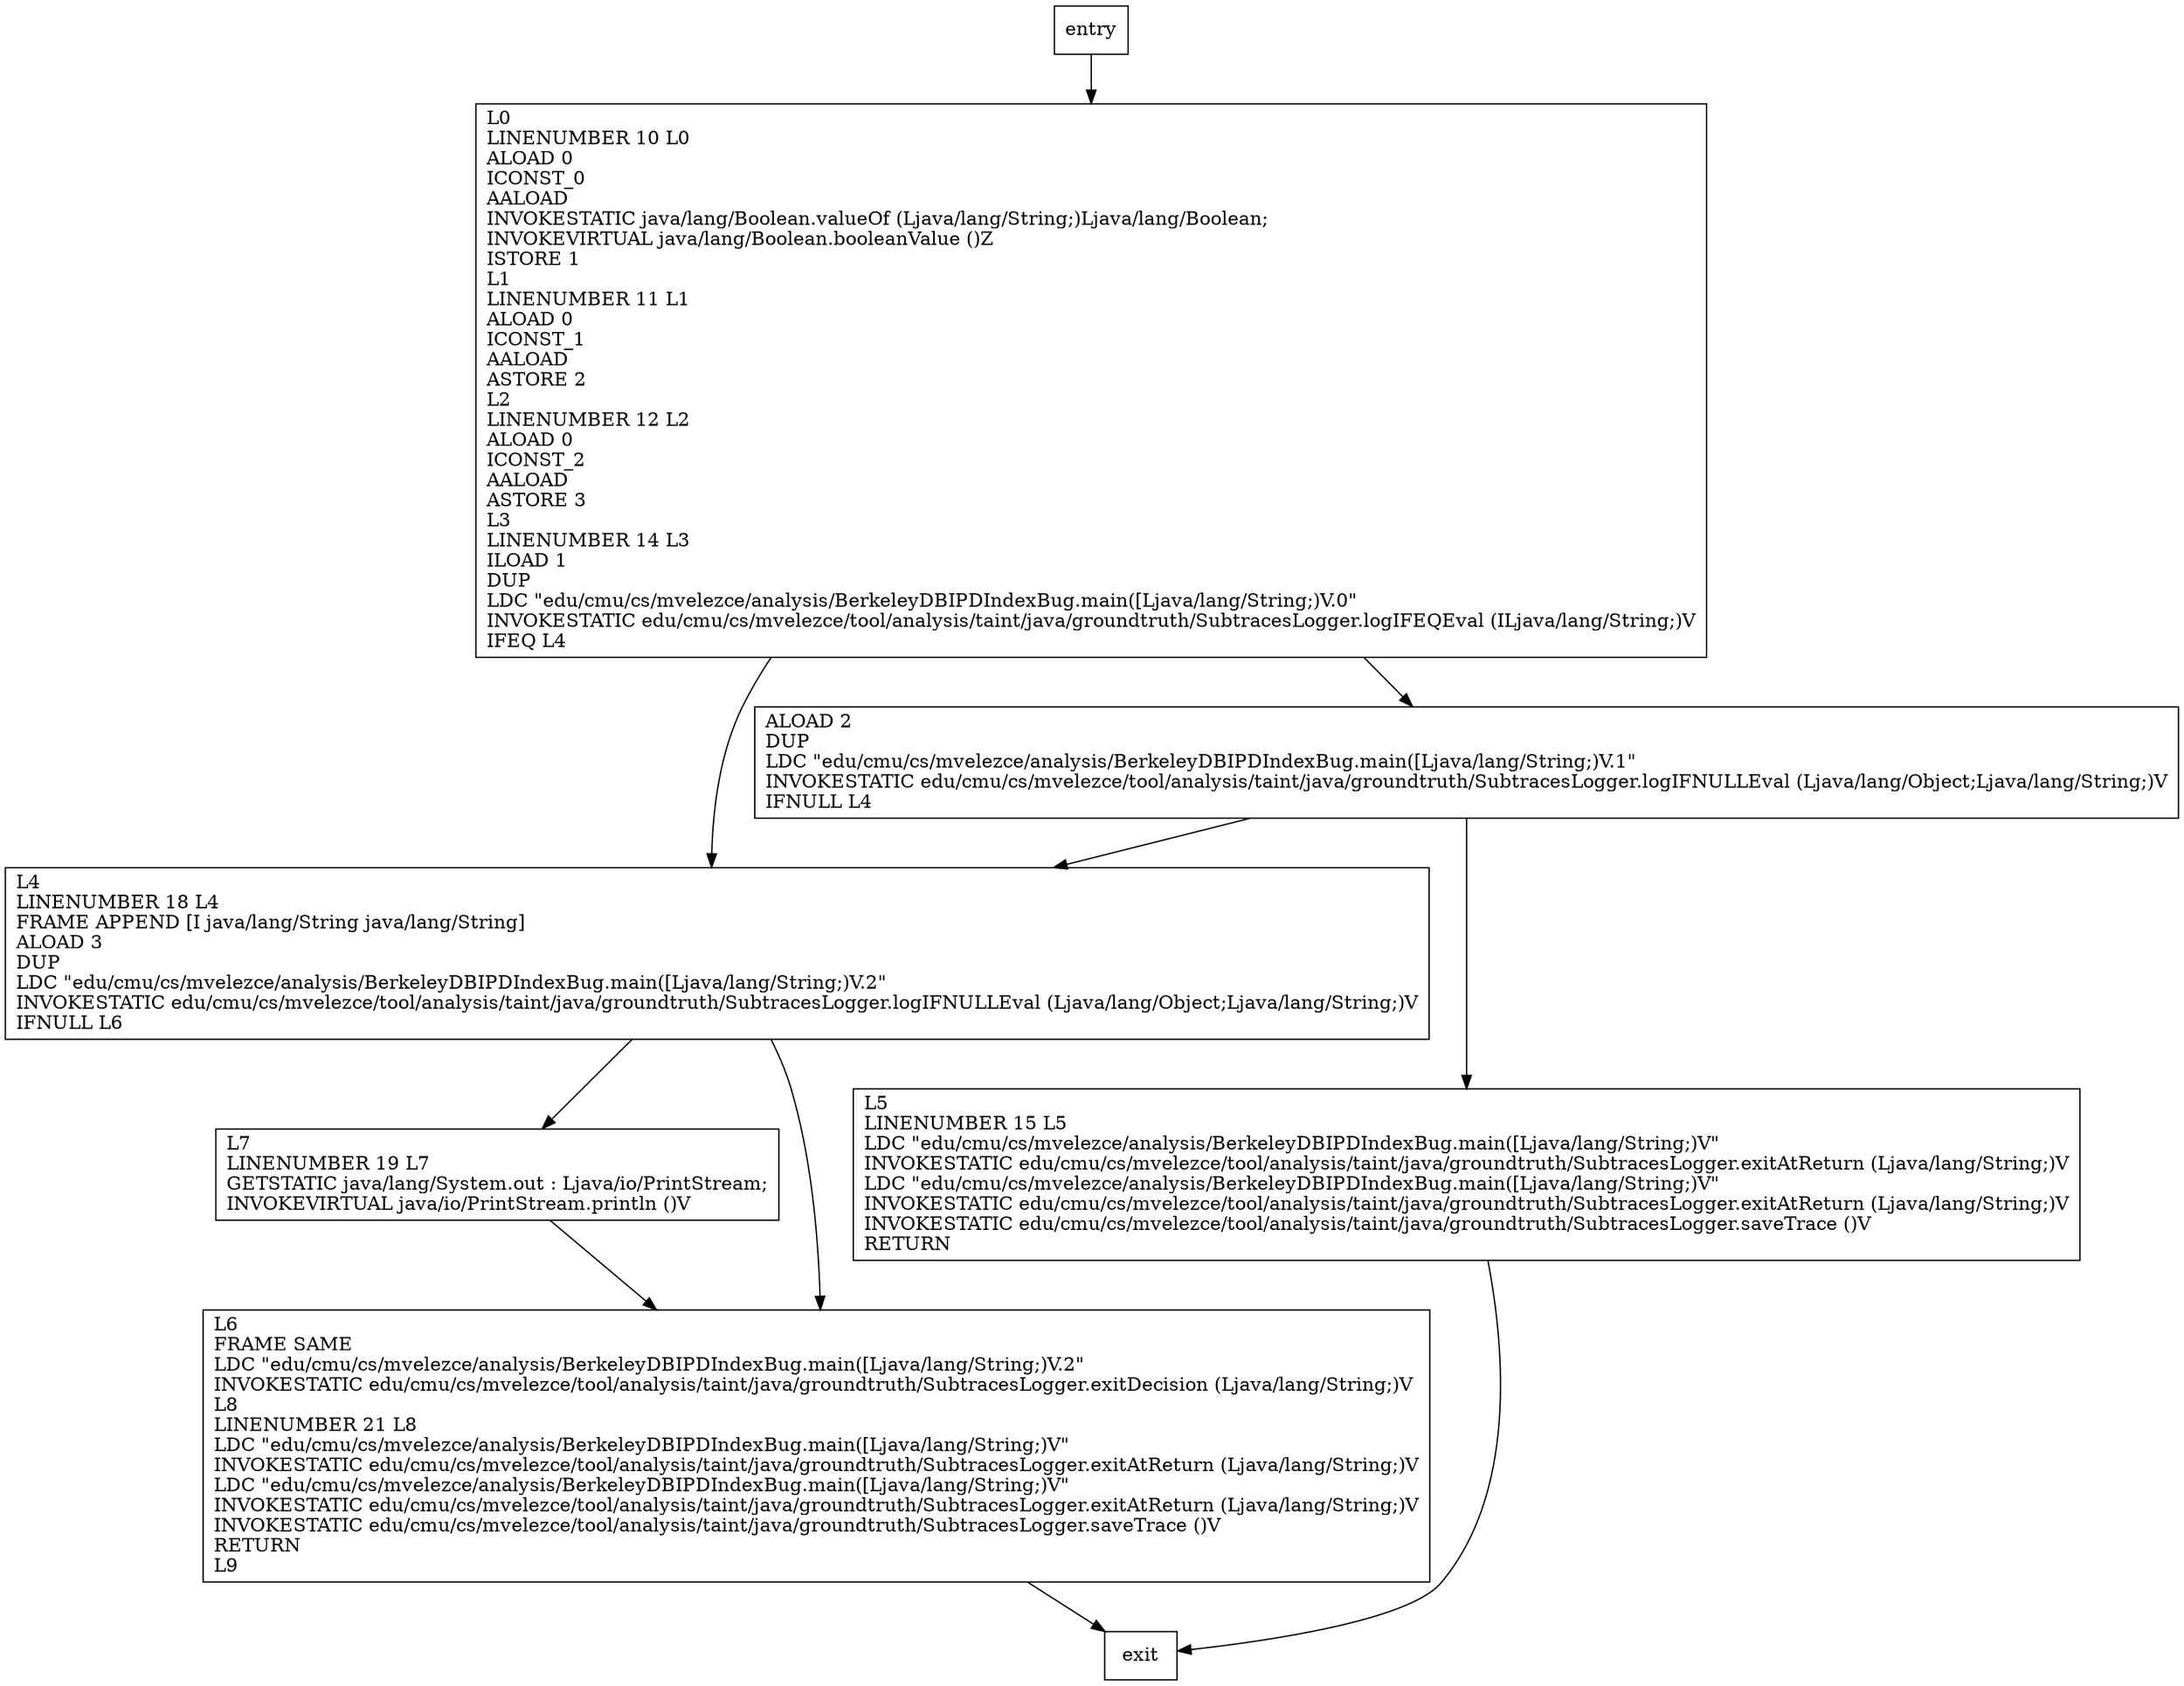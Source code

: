 digraph main {
node [shape=record];
1870912393 [label="L7\lLINENUMBER 19 L7\lGETSTATIC java/lang/System.out : Ljava/io/PrintStream;\lINVOKEVIRTUAL java/io/PrintStream.println ()V\l"];
226911589 [label="ALOAD 2\lDUP\lLDC \"edu/cmu/cs/mvelezce/analysis/BerkeleyDBIPDIndexBug.main([Ljava/lang/String;)V.1\"\lINVOKESTATIC edu/cmu/cs/mvelezce/tool/analysis/taint/java/groundtruth/SubtracesLogger.logIFNULLEval (Ljava/lang/Object;Ljava/lang/String;)V\lIFNULL L4\l"];
522696444 [label="L4\lLINENUMBER 18 L4\lFRAME APPEND [I java/lang/String java/lang/String]\lALOAD 3\lDUP\lLDC \"edu/cmu/cs/mvelezce/analysis/BerkeleyDBIPDIndexBug.main([Ljava/lang/String;)V.2\"\lINVOKESTATIC edu/cmu/cs/mvelezce/tool/analysis/taint/java/groundtruth/SubtracesLogger.logIFNULLEval (Ljava/lang/Object;Ljava/lang/String;)V\lIFNULL L6\l"];
808334468 [label="L5\lLINENUMBER 15 L5\lLDC \"edu/cmu/cs/mvelezce/analysis/BerkeleyDBIPDIndexBug.main([Ljava/lang/String;)V\"\lINVOKESTATIC edu/cmu/cs/mvelezce/tool/analysis/taint/java/groundtruth/SubtracesLogger.exitAtReturn (Ljava/lang/String;)V\lLDC \"edu/cmu/cs/mvelezce/analysis/BerkeleyDBIPDIndexBug.main([Ljava/lang/String;)V\"\lINVOKESTATIC edu/cmu/cs/mvelezce/tool/analysis/taint/java/groundtruth/SubtracesLogger.exitAtReturn (Ljava/lang/String;)V\lINVOKESTATIC edu/cmu/cs/mvelezce/tool/analysis/taint/java/groundtruth/SubtracesLogger.saveTrace ()V\lRETURN\l"];
1606698192 [label="L0\lLINENUMBER 10 L0\lALOAD 0\lICONST_0\lAALOAD\lINVOKESTATIC java/lang/Boolean.valueOf (Ljava/lang/String;)Ljava/lang/Boolean;\lINVOKEVIRTUAL java/lang/Boolean.booleanValue ()Z\lISTORE 1\lL1\lLINENUMBER 11 L1\lALOAD 0\lICONST_1\lAALOAD\lASTORE 2\lL2\lLINENUMBER 12 L2\lALOAD 0\lICONST_2\lAALOAD\lASTORE 3\lL3\lLINENUMBER 14 L3\lILOAD 1\lDUP\lLDC \"edu/cmu/cs/mvelezce/analysis/BerkeleyDBIPDIndexBug.main([Ljava/lang/String;)V.0\"\lINVOKESTATIC edu/cmu/cs/mvelezce/tool/analysis/taint/java/groundtruth/SubtracesLogger.logIFEQEval (ILjava/lang/String;)V\lIFEQ L4\l"];
1303450773 [label="L6\lFRAME SAME\lLDC \"edu/cmu/cs/mvelezce/analysis/BerkeleyDBIPDIndexBug.main([Ljava/lang/String;)V.2\"\lINVOKESTATIC edu/cmu/cs/mvelezce/tool/analysis/taint/java/groundtruth/SubtracesLogger.exitDecision (Ljava/lang/String;)V\lL8\lLINENUMBER 21 L8\lLDC \"edu/cmu/cs/mvelezce/analysis/BerkeleyDBIPDIndexBug.main([Ljava/lang/String;)V\"\lINVOKESTATIC edu/cmu/cs/mvelezce/tool/analysis/taint/java/groundtruth/SubtracesLogger.exitAtReturn (Ljava/lang/String;)V\lLDC \"edu/cmu/cs/mvelezce/analysis/BerkeleyDBIPDIndexBug.main([Ljava/lang/String;)V\"\lINVOKESTATIC edu/cmu/cs/mvelezce/tool/analysis/taint/java/groundtruth/SubtracesLogger.exitAtReturn (Ljava/lang/String;)V\lINVOKESTATIC edu/cmu/cs/mvelezce/tool/analysis/taint/java/groundtruth/SubtracesLogger.saveTrace ()V\lRETURN\lL9\l"];
entry;
exit;
entry -> 1606698192;
1870912393 -> 1303450773;
226911589 -> 808334468;
226911589 -> 522696444;
522696444 -> 1870912393;
522696444 -> 1303450773;
808334468 -> exit;
1606698192 -> 226911589;
1606698192 -> 522696444;
1303450773 -> exit;
}
